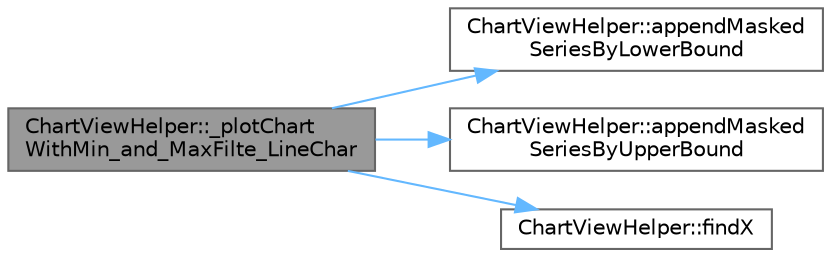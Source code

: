 digraph "ChartViewHelper::_plotChartWithMin_and_MaxFilte_LineChar"
{
 // LATEX_PDF_SIZE
  bgcolor="transparent";
  edge [fontname=Helvetica,fontsize=10,labelfontname=Helvetica,labelfontsize=10];
  node [fontname=Helvetica,fontsize=10,shape=box,height=0.2,width=0.4];
  rankdir="LR";
  Node1 [id="Node000001",label="ChartViewHelper::_plotChart\lWithMin_and_MaxFilte_LineChar",height=0.2,width=0.4,color="gray40", fillcolor="grey60", style="filled", fontcolor="black",tooltip="فیلتر بالا گذر و پایین گذر برای حالت پیوسته"];
  Node1 -> Node2 [id="edge1_Node000001_Node000002",color="steelblue1",style="solid",tooltip=" "];
  Node2 [id="Node000002",label="ChartViewHelper::appendMasked\lSeriesByLowerBound",height=0.2,width=0.4,color="grey40", fillcolor="white", style="filled",URL="$class_chart_view_helper.html#a455257413900c969958bf01814dc1b64",tooltip="ساخت سری‌های کران بالا و کران پایین برای حساب کردن مساحت فیلترشده"];
  Node1 -> Node3 [id="edge2_Node000001_Node000003",color="steelblue1",style="solid",tooltip=" "];
  Node3 [id="Node000003",label="ChartViewHelper::appendMasked\lSeriesByUpperBound",height=0.2,width=0.4,color="grey40", fillcolor="white", style="filled",URL="$class_chart_view_helper.html#a44ba1265fed2d71ca4e61c3b4f56f655",tooltip="ساخت سری‌های کران بالا و کران پایین برای حساب کردن مساحت فیلترشده"];
  Node1 -> Node4 [id="edge3_Node000001_Node000004",color="steelblue1",style="solid",tooltip=" "];
  Node4 [id="Node000004",label="ChartViewHelper::findX",height=0.2,width=0.4,color="grey40", fillcolor="white", style="filled",URL="$class_chart_view_helper.html#a2233b809143957aebc5592a05b79a754",tooltip="محاسبه محل تقاطع"];
}
